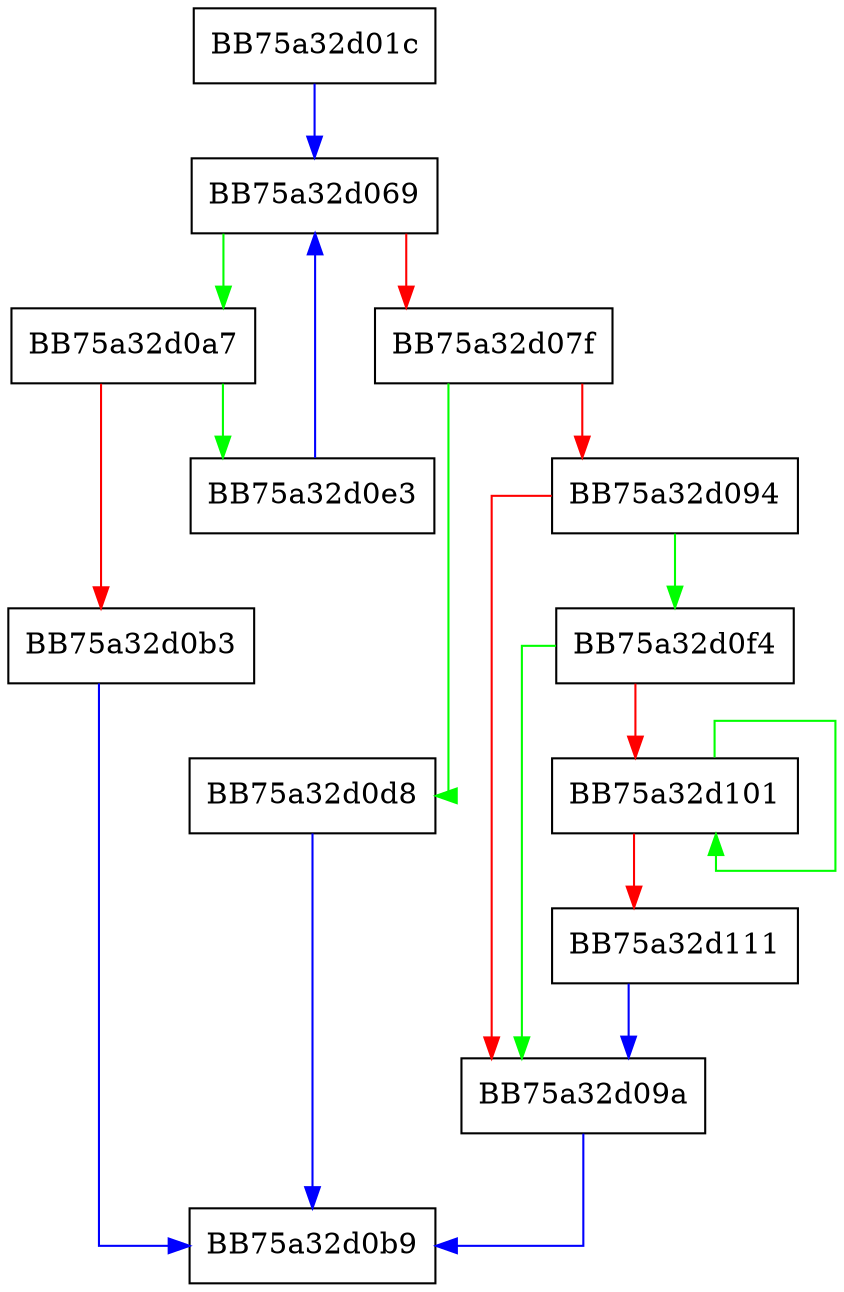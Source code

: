 digraph get_ID {
  node [shape="box"];
  graph [splines=ortho];
  BB75a32d01c -> BB75a32d069 [color="blue"];
  BB75a32d069 -> BB75a32d0a7 [color="green"];
  BB75a32d069 -> BB75a32d07f [color="red"];
  BB75a32d07f -> BB75a32d0d8 [color="green"];
  BB75a32d07f -> BB75a32d094 [color="red"];
  BB75a32d094 -> BB75a32d0f4 [color="green"];
  BB75a32d094 -> BB75a32d09a [color="red"];
  BB75a32d09a -> BB75a32d0b9 [color="blue"];
  BB75a32d0a7 -> BB75a32d0e3 [color="green"];
  BB75a32d0a7 -> BB75a32d0b3 [color="red"];
  BB75a32d0b3 -> BB75a32d0b9 [color="blue"];
  BB75a32d0d8 -> BB75a32d0b9 [color="blue"];
  BB75a32d0e3 -> BB75a32d069 [color="blue"];
  BB75a32d0f4 -> BB75a32d09a [color="green"];
  BB75a32d0f4 -> BB75a32d101 [color="red"];
  BB75a32d101 -> BB75a32d101 [color="green"];
  BB75a32d101 -> BB75a32d111 [color="red"];
  BB75a32d111 -> BB75a32d09a [color="blue"];
}